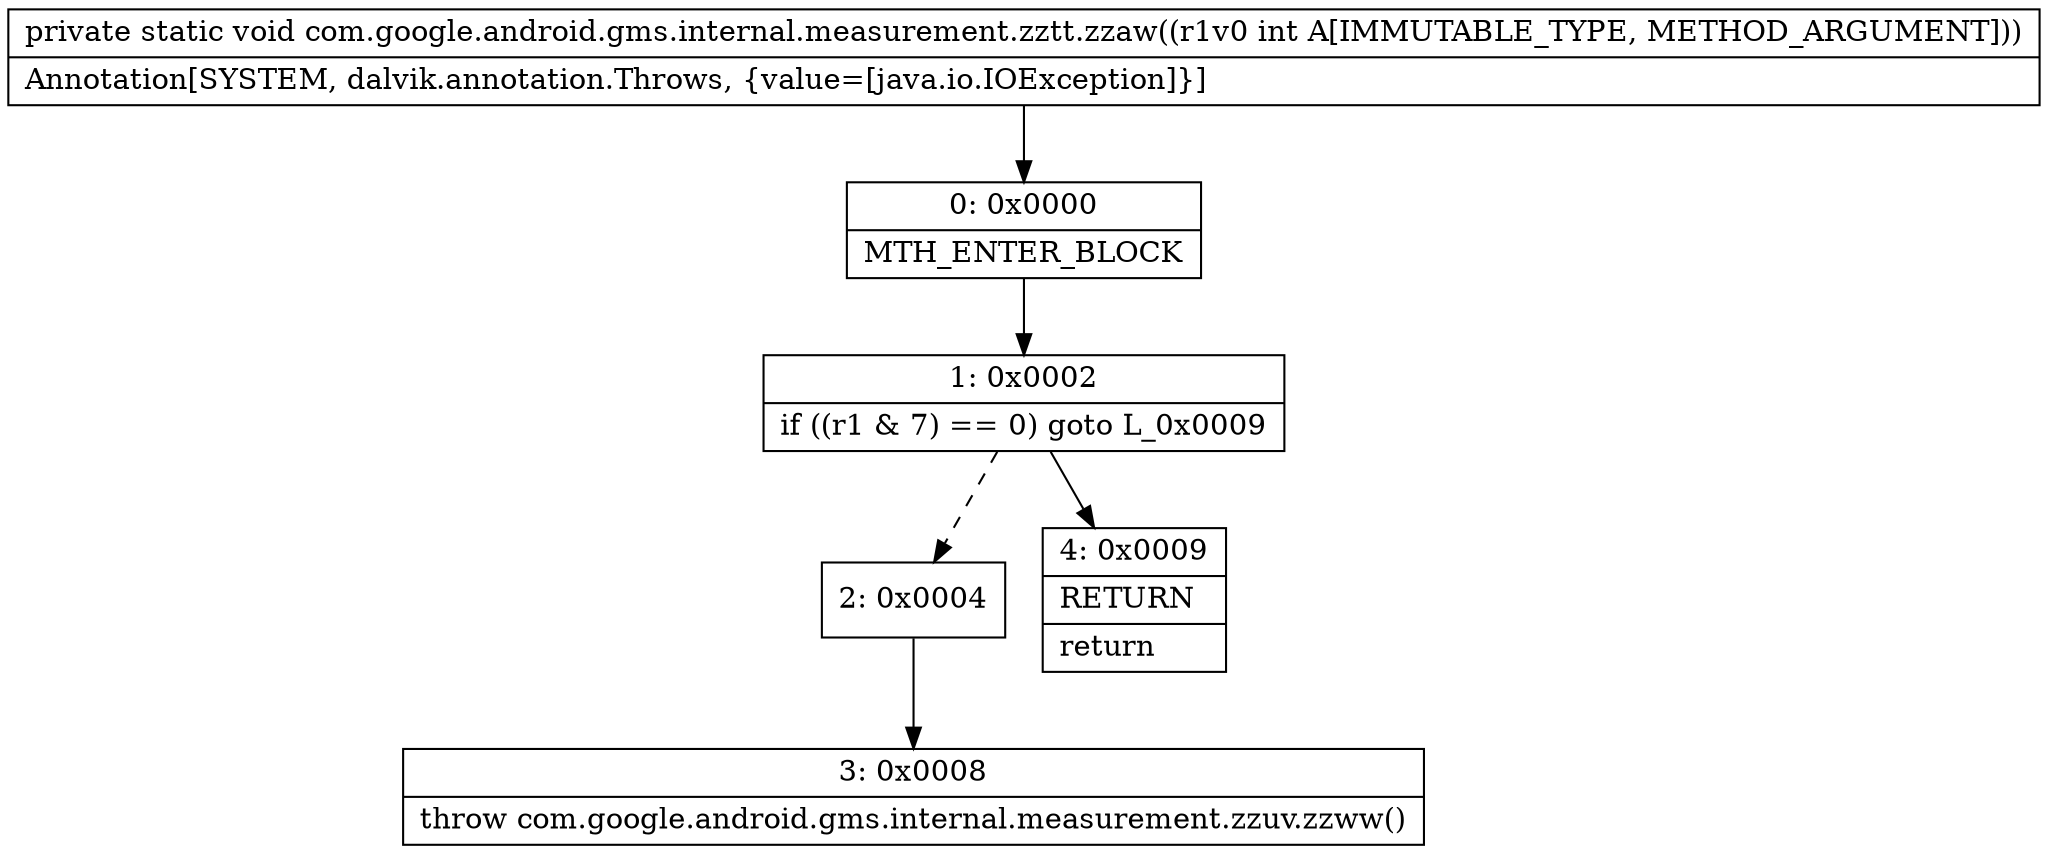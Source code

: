 digraph "CFG forcom.google.android.gms.internal.measurement.zztt.zzaw(I)V" {
Node_0 [shape=record,label="{0\:\ 0x0000|MTH_ENTER_BLOCK\l}"];
Node_1 [shape=record,label="{1\:\ 0x0002|if ((r1 & 7) == 0) goto L_0x0009\l}"];
Node_2 [shape=record,label="{2\:\ 0x0004}"];
Node_3 [shape=record,label="{3\:\ 0x0008|throw com.google.android.gms.internal.measurement.zzuv.zzww()\l}"];
Node_4 [shape=record,label="{4\:\ 0x0009|RETURN\l|return\l}"];
MethodNode[shape=record,label="{private static void com.google.android.gms.internal.measurement.zztt.zzaw((r1v0 int A[IMMUTABLE_TYPE, METHOD_ARGUMENT]))  | Annotation[SYSTEM, dalvik.annotation.Throws, \{value=[java.io.IOException]\}]\l}"];
MethodNode -> Node_0;
Node_0 -> Node_1;
Node_1 -> Node_2[style=dashed];
Node_1 -> Node_4;
Node_2 -> Node_3;
}

